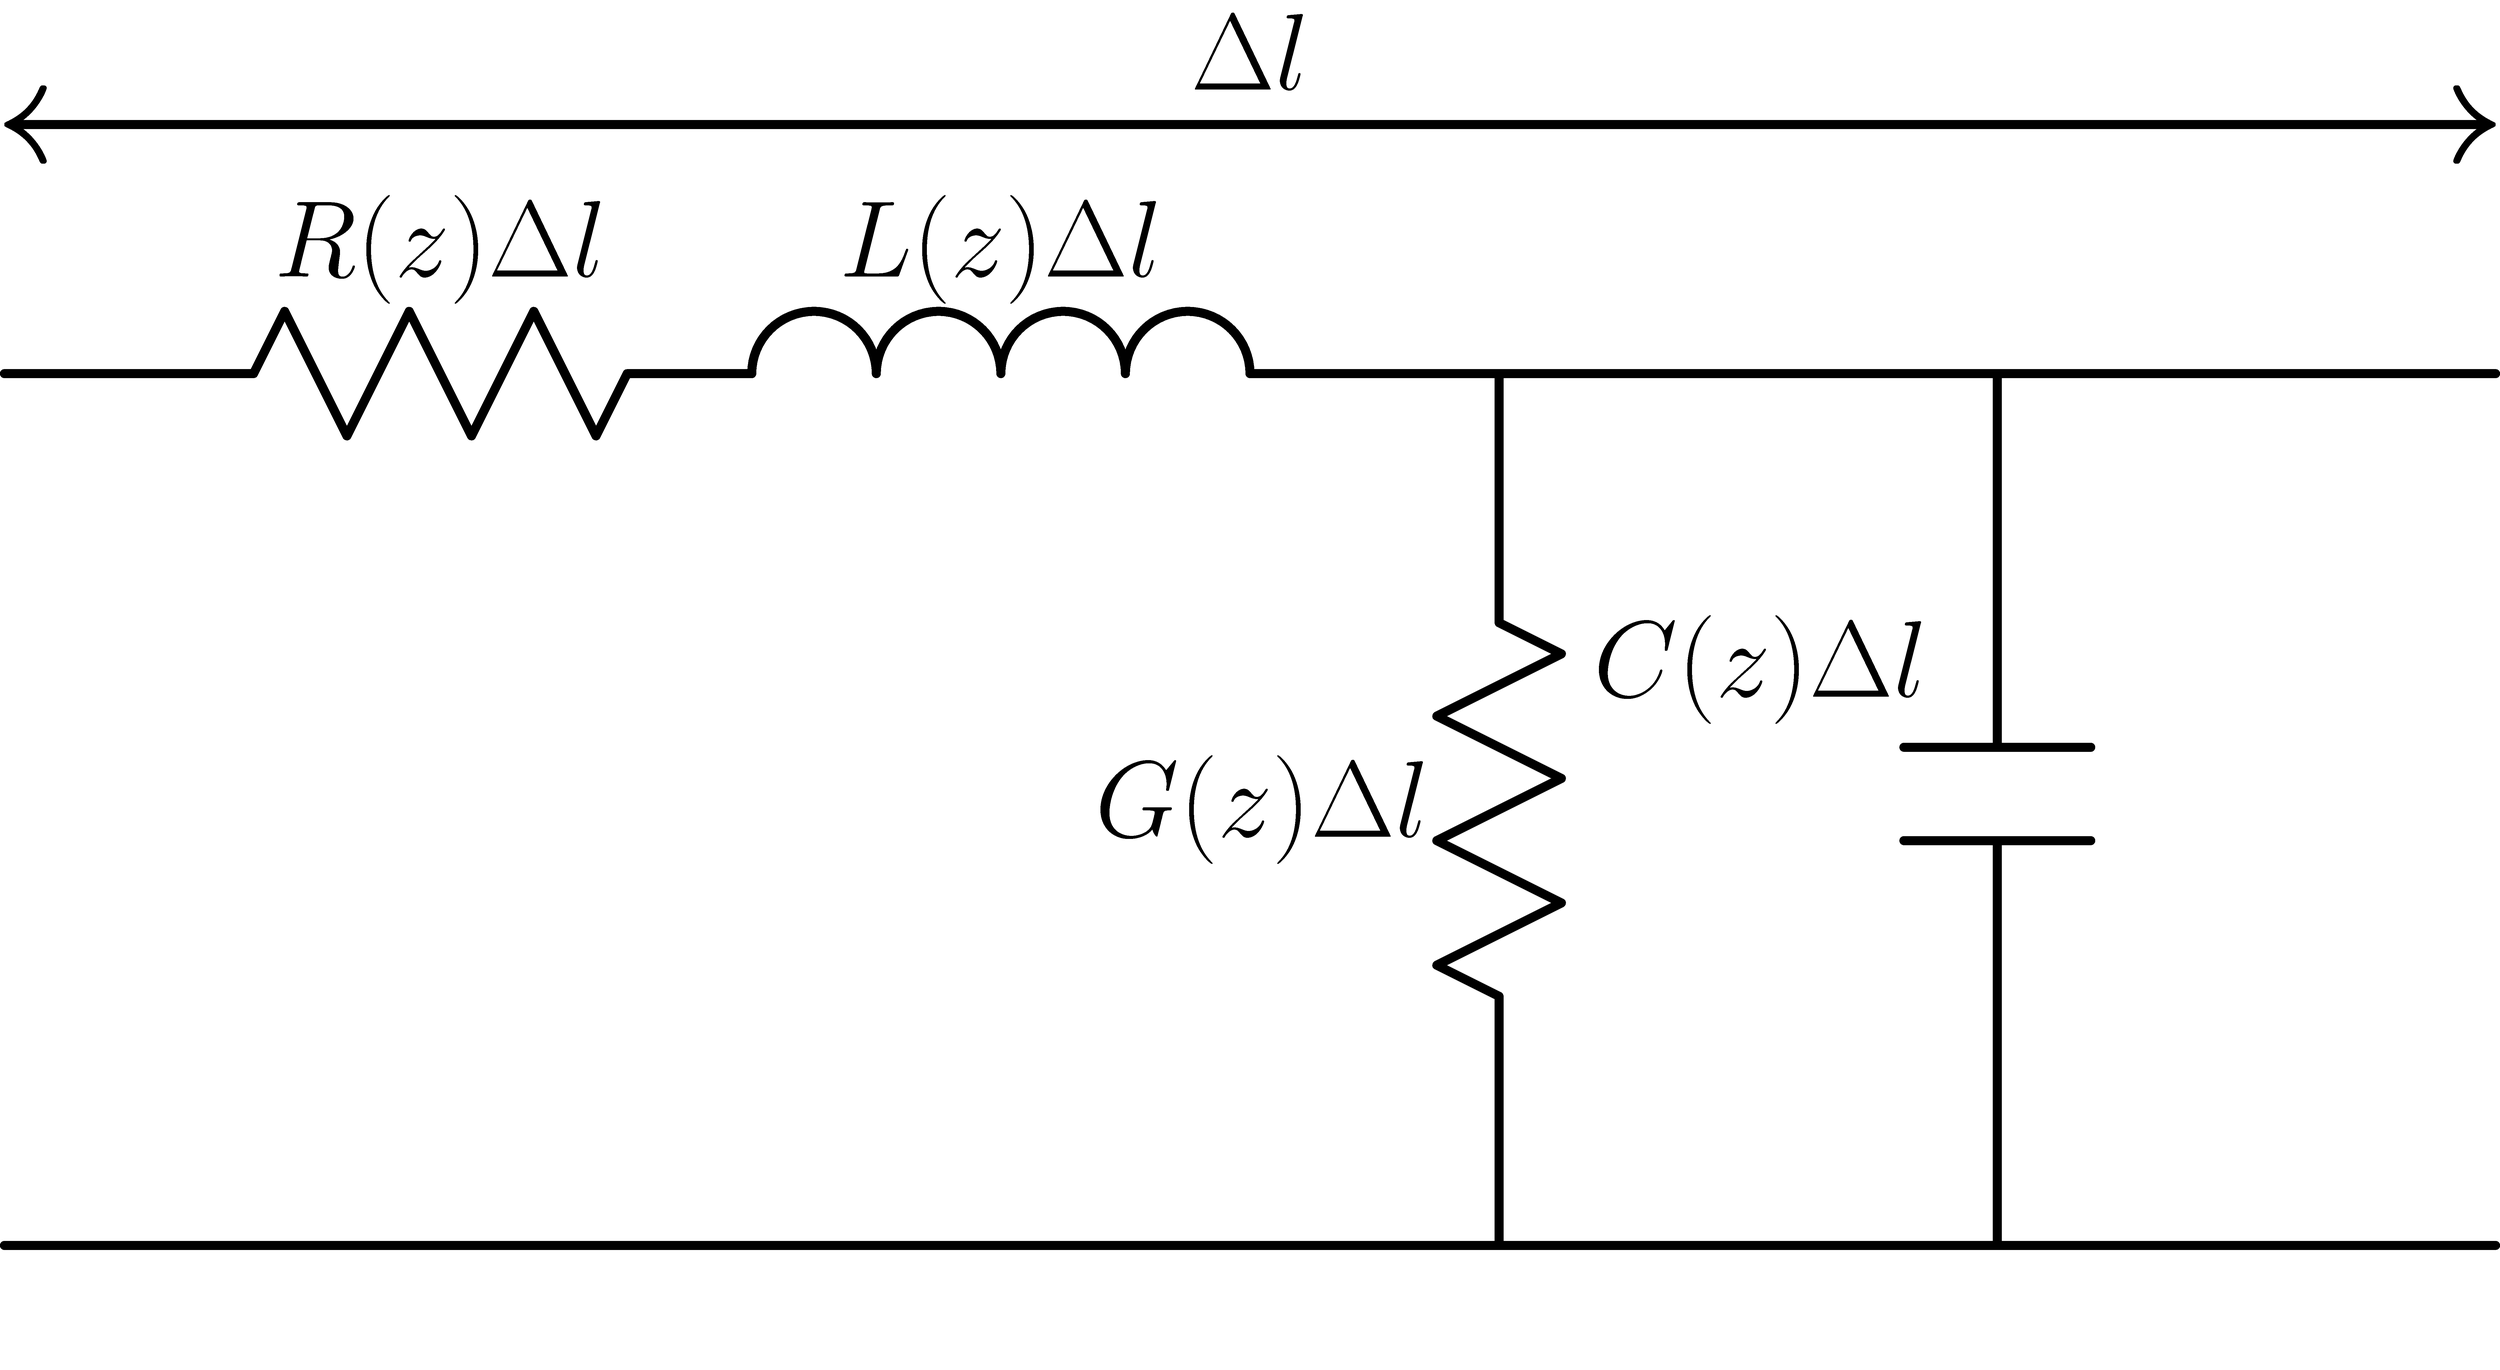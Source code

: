 //texpreamble("\usepackage{mathtext}\usepackage[russian]{babel}");
//defaultpen(font("T2A","cmr","m","n"));
defaultpen(fontsize(25pt));

settings.render = 16;
unitsize(1cm);

//graphical parameters
pen p = black+linewidth(2);

path main = box((0,0),(20,11));
path resistor = (0,0) -- (0.5,1) -- (1.5,-1) -- (2.5,1) -- (3.5,-1) -- (4.5,1) -- (5.5,-1) -- (6,0);
path resistor_box = box(min(resistor), max(resistor));
path inductor = arc((1,0), 1, 180, 0, false) -- arc((3,0), 1, 180, 0, false) -- arc((5,0), 1, 180, 0, false) -- arc((7,0), 1, 180, 0, false);
path inductor_box = box(min(inductor)-(0,1), max(inductor));
path[] capacitor = (0,-1.5) -- (0,1.5) ^^ (1.5,-1.5) -- (1.5,1.5);
path capacitor_box = box(min(capacitor),max(capacitor));

void draw_resistor(pair pos, real scale, bool rot, string text){
    transform transf = shift(pos)*scale(scale);
    align al;
    if(rot) {
        transf = transf*rotate(-90,(0,0));
        al = 2*W;
    }
    else {
        al = 2*N;
    };
    fill(transf*resistor_box, white);
    draw(transf*resistor, p);
    label(text, transf*resistor, p, align = al);
};

void draw_inductor(pair pos, real scale, bool rot, string text){
    transform transf = shift(pos)*scale(scale);
    align al;
    if(rot) {
        transf = transf*rotate(-90,(0,0));
        al = 2*W;
    }
    else {
        al = 2*N;
    };
    fill(transf*inductor_box, white);
    draw(transf*inductor, p);
    label(text, transf*inductor, p, align = al);
};

void draw_capacitor(pair pos, real scale, bool rot, string text){
    transform transf = shift(pos)*scale(scale);
    align al;
    if(rot) {
        transf = transf*rotate(-90,(0,0));
        al = 2*W+2*N;
    }
    else {
        al = 2*N;
    };
    fill(transf*capacitor_box, white);
    draw(transf*capacitor, p);
    label(text, (midpoint(transf*capacitor[0])+midpoint(transf*capacitor[1]))/2, p, align = al);
};

fill(main, white);

path[] circuit = (0,8) -- (20,8) ^^ (0,1) -- (20,1) ^^ (12,8) -- (12,1) ^^ (16,8) -- (16,1);

draw(circuit,p);
draw_resistor((2,8), 0.5, false, "$R(z) \Delta l$");
draw_inductor((6,8), 0.5, false, "$L(z) \Delta l$");
draw_resistor((12,6), 0.5, true, "$G(z) \Delta l$");
draw_capacitor((16,5), 0.5, true, "$C(z) \Delta l$");
draw("$\Delta l$", (0,10) -- (20,10), p, arrow=Arrows(arrowhead=TeXHead), align=N);

// draw(device,p);
// draw(line1,p);
// draw(line2,p);
// draw(line3,p);
// draw(line4,p);

// fill(circle((0,0.9),0.04),black);
// fill(circle((0,0.1),0.04),black);
// fill(circle((3,0.9),0.04),black);
// fill(circle((3,0.1),0.04),black);

// draw("$U_1$", u1, p, arrow = Arrow, align=W);
// draw("$U_2$", u2, p, arrow = Arrow, align=E);
// draw("$I_1$", i1, p, arrow = Arrow, align=S);
// draw("$I_1^{\prime}$", i11, p, arrow = Arrow, align=N);
// draw("$I_2$", i2, p, arrow = Arrow, align=S);
// draw("$I_2^{\prime}$", i21, p, arrow = Arrow, align=N);
